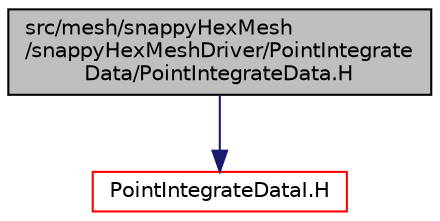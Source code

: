 digraph "src/mesh/snappyHexMesh/snappyHexMeshDriver/PointIntegrateData/PointIntegrateData.H"
{
  bgcolor="transparent";
  edge [fontname="Helvetica",fontsize="10",labelfontname="Helvetica",labelfontsize="10"];
  node [fontname="Helvetica",fontsize="10",shape=record];
  Node1 [label="src/mesh/snappyHexMesh\l/snappyHexMeshDriver/PointIntegrate\lData/PointIntegrateData.H",height=0.2,width=0.4,color="black", fillcolor="grey75", style="filled" fontcolor="black"];
  Node1 -> Node2 [color="midnightblue",fontsize="10",style="solid",fontname="Helvetica"];
  Node2 [label="PointIntegrateDataI.H",height=0.2,width=0.4,color="red",URL="$PointIntegrateDataI_8H.html"];
}
